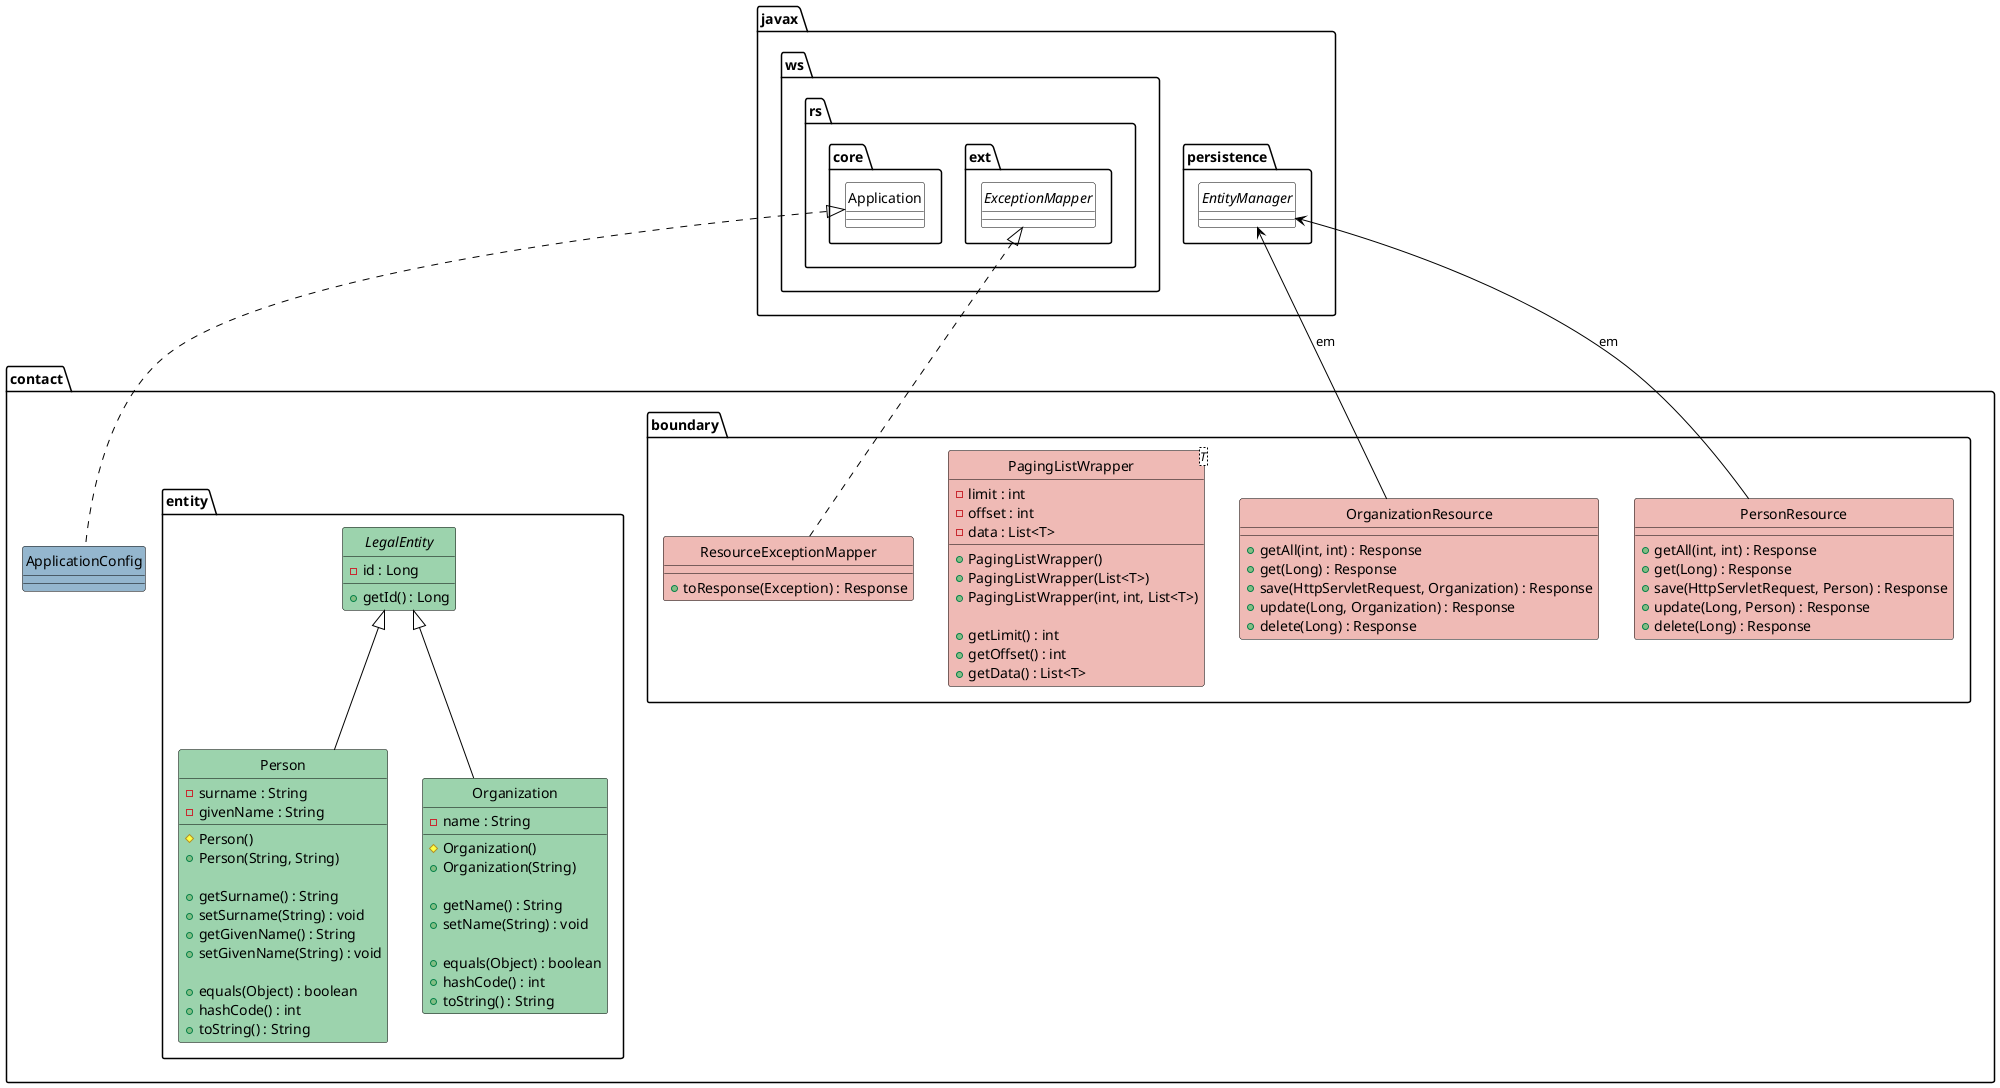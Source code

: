 @startuml
hide circle
hide stereotype
skinparam class {
    BackgroundColor white
    BorderColor black
    ArrowColor black
    BackgroundColor<<Party>> #9cd3ad
    BackgroundColor<<Place>> #9cd3ad
    BackgroundColor<<Thing>> #9cd3ad
    BackgroundColor<<Role>> #ffffce
    BackgroundColor<<Moment-Interval>> #efbab5
    BackgroundColor<<Description>> #94b6ce
}

package javax.ws.rs {
    package core {
        class Application
    }

    package ext {
        interface ExceptionMapper
    }
}

package javax.persistence {
    interface EntityManager
}

package contact {
    class ApplicationConfig<<Description>>

    ApplicationConfig .up.|> Application

    package boundary {
        class OrganizationResource<<Moment-Interval>> {
            +getAll(int, int) : Response
            +get(Long) : Response
            +save(HttpServletRequest, Organization) : Response
            +update(Long, Organization) : Response
            +delete(Long) : Response
        }

        OrganizationResource -up-> EntityManager : em

        class PersonResource<<Moment-Interval>> {
            +getAll(int, int) : Response
            +get(Long) : Response
            +save(HttpServletRequest, Person) : Response
            +update(Long, Person) : Response
            +delete(Long) : Response
        }

        PersonResource -up-> EntityManager : em

        class PagingListWrapper<T><<Moment-Interval>> {
            -limit : int
            -offset : int
            -data : List<T>

            +PagingListWrapper()
            +PagingListWrapper(List<T>)
            +PagingListWrapper(int, int, List<T>)

            +getLimit() : int
            +getOffset() : int
            +getData() : List<T>
        }

        class ResourceExceptionMapper<<Moment-Interval>> {
            +toResponse(Exception) : Response
        }

        ResourceExceptionMapper .up.|> ExceptionMapper
    }

    package entity {
        abstract class LegalEntity<<Party>> {
            -id : Long

            +getId() : Long
        }

        class Person<<Party>> {
            -surname : String
            -givenName : String

            #Person()
            +Person(String, String)

            +getSurname() : String
            +setSurname(String) : void
            +getGivenName() : String
            +setGivenName(String) : void

            +equals(Object) : boolean
            +hashCode() : int
            +toString() : String
        }

        class Organization<<Party>> {
            -name : String

            #Organization()
            +Organization(String)

            +getName() : String
            +setName(String) : void

            +equals(Object) : boolean
            +hashCode() : int
            +toString() : String
        }

        Person -up-|> LegalEntity
        Organization -up-|> LegalEntity
    }
}
@enduml
